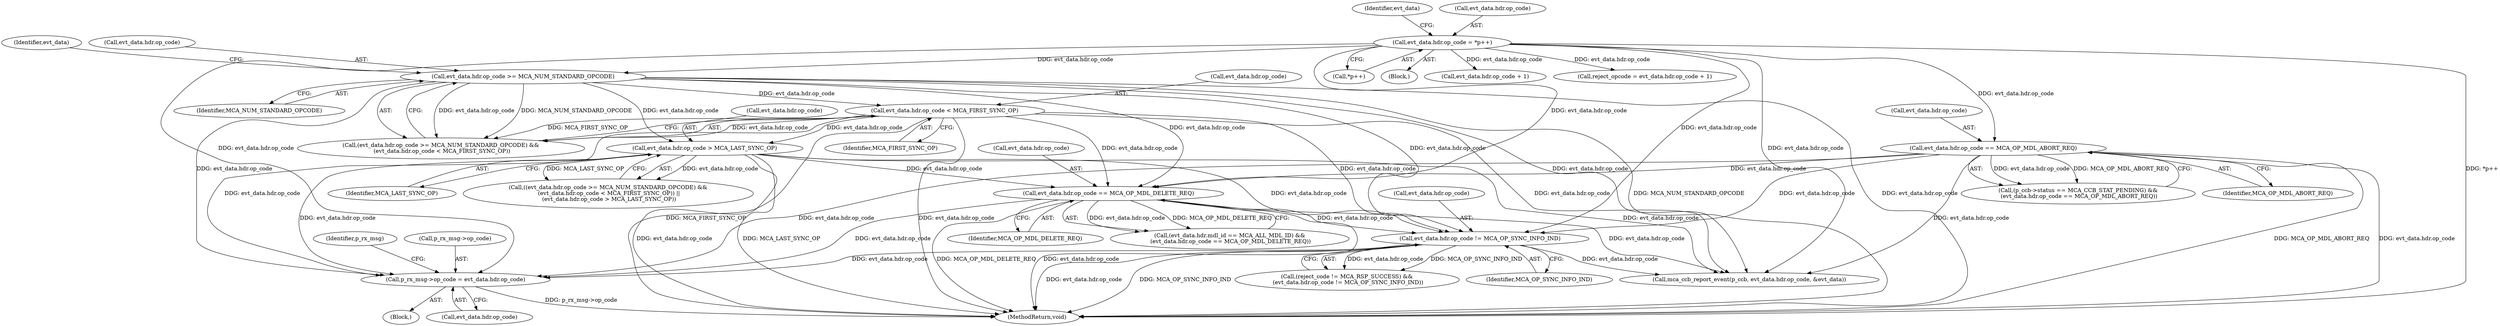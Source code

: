 digraph "0_Android_5216e6120160b28d76e9ee4dff9995e772647511@pointer" {
"1000696" [label="(Call,p_rx_msg->op_code = evt_data.hdr.op_code)"];
"1000213" [label="(Call,evt_data.hdr.op_code == MCA_OP_MDL_ABORT_REQ)"];
"1000165" [label="(Call,evt_data.hdr.op_code = *p++)"];
"1000365" [label="(Call,evt_data.hdr.op_code > MCA_LAST_SYNC_OP)"];
"1000351" [label="(Call,evt_data.hdr.op_code >= MCA_NUM_STANDARD_OPCODE)"];
"1000358" [label="(Call,evt_data.hdr.op_code < MCA_FIRST_SYNC_OP)"];
"1000418" [label="(Call,evt_data.hdr.op_code == MCA_OP_MDL_DELETE_REQ)"];
"1000572" [label="(Call,evt_data.hdr.op_code != MCA_OP_SYNC_INFO_IND)"];
"1000361" [label="(Identifier,evt_data)"];
"1000695" [label="(Block,)"];
"1000351" [label="(Call,evt_data.hdr.op_code >= MCA_NUM_STANDARD_OPCODE)"];
"1000697" [label="(Call,p_rx_msg->op_code)"];
"1000700" [label="(Call,evt_data.hdr.op_code)"];
"1000419" [label="(Call,evt_data.hdr.op_code)"];
"1000214" [label="(Call,evt_data.hdr.op_code)"];
"1000171" [label="(Call,*p++)"];
"1000365" [label="(Call,evt_data.hdr.op_code > MCA_LAST_SYNC_OP)"];
"1000572" [label="(Call,evt_data.hdr.op_code != MCA_OP_SYNC_INFO_IND)"];
"1000741" [label="(MethodReturn,void)"];
"1000213" [label="(Call,evt_data.hdr.op_code == MCA_OP_MDL_ABORT_REQ)"];
"1000219" [label="(Identifier,MCA_OP_MDL_ABORT_REQ)"];
"1000349" [label="(Call,((evt_data.hdr.op_code >= MCA_NUM_STANDARD_OPCODE) &&\n (evt_data.hdr.op_code < MCA_FIRST_SYNC_OP)) ||\n (evt_data.hdr.op_code > MCA_LAST_SYNC_OP))"];
"1000165" [label="(Call,evt_data.hdr.op_code = *p++)"];
"1000696" [label="(Call,p_rx_msg->op_code = evt_data.hdr.op_code)"];
"1000364" [label="(Identifier,MCA_FIRST_SYNC_OP)"];
"1000177" [label="(Identifier,evt_data)"];
"1000410" [label="(Call,(evt_data.hdr.mdl_id == MCA_ALL_MDL_ID) &&\n (evt_data.hdr.op_code == MCA_OP_MDL_DELETE_REQ))"];
"1000578" [label="(Identifier,MCA_OP_SYNC_INFO_IND)"];
"1000358" [label="(Call,evt_data.hdr.op_code < MCA_FIRST_SYNC_OP)"];
"1000424" [label="(Identifier,MCA_OP_MDL_DELETE_REQ)"];
"1000371" [label="(Identifier,MCA_LAST_SYNC_OP)"];
"1000418" [label="(Call,evt_data.hdr.op_code == MCA_OP_MDL_DELETE_REQ)"];
"1000115" [label="(Block,)"];
"1000350" [label="(Call,(evt_data.hdr.op_code >= MCA_NUM_STANDARD_OPCODE) &&\n (evt_data.hdr.op_code < MCA_FIRST_SYNC_OP))"];
"1000166" [label="(Call,evt_data.hdr.op_code)"];
"1000359" [label="(Call,evt_data.hdr.op_code)"];
"1000183" [label="(Call,evt_data.hdr.op_code + 1)"];
"1000352" [label="(Call,evt_data.hdr.op_code)"];
"1000707" [label="(Identifier,p_rx_msg)"];
"1000357" [label="(Identifier,MCA_NUM_STANDARD_OPCODE)"];
"1000568" [label="(Call,(reject_code != MCA_RSP_SUCCESS) &&\n (evt_data.hdr.op_code != MCA_OP_SYNC_INFO_IND))"];
"1000366" [label="(Call,evt_data.hdr.op_code)"];
"1000729" [label="(Call,mca_ccb_report_event(p_ccb, evt_data.hdr.op_code, &evt_data))"];
"1000573" [label="(Call,evt_data.hdr.op_code)"];
"1000181" [label="(Call,reject_opcode = evt_data.hdr.op_code + 1)"];
"1000207" [label="(Call,(p_ccb->status == MCA_CCB_STAT_PENDING) &&\n (evt_data.hdr.op_code == MCA_OP_MDL_ABORT_REQ))"];
"1000696" -> "1000695"  [label="AST: "];
"1000696" -> "1000700"  [label="CFG: "];
"1000697" -> "1000696"  [label="AST: "];
"1000700" -> "1000696"  [label="AST: "];
"1000707" -> "1000696"  [label="CFG: "];
"1000696" -> "1000741"  [label="DDG: p_rx_msg->op_code"];
"1000213" -> "1000696"  [label="DDG: evt_data.hdr.op_code"];
"1000365" -> "1000696"  [label="DDG: evt_data.hdr.op_code"];
"1000351" -> "1000696"  [label="DDG: evt_data.hdr.op_code"];
"1000418" -> "1000696"  [label="DDG: evt_data.hdr.op_code"];
"1000572" -> "1000696"  [label="DDG: evt_data.hdr.op_code"];
"1000358" -> "1000696"  [label="DDG: evt_data.hdr.op_code"];
"1000165" -> "1000696"  [label="DDG: evt_data.hdr.op_code"];
"1000213" -> "1000207"  [label="AST: "];
"1000213" -> "1000219"  [label="CFG: "];
"1000214" -> "1000213"  [label="AST: "];
"1000219" -> "1000213"  [label="AST: "];
"1000207" -> "1000213"  [label="CFG: "];
"1000213" -> "1000741"  [label="DDG: MCA_OP_MDL_ABORT_REQ"];
"1000213" -> "1000741"  [label="DDG: evt_data.hdr.op_code"];
"1000213" -> "1000207"  [label="DDG: evt_data.hdr.op_code"];
"1000213" -> "1000207"  [label="DDG: MCA_OP_MDL_ABORT_REQ"];
"1000165" -> "1000213"  [label="DDG: evt_data.hdr.op_code"];
"1000213" -> "1000418"  [label="DDG: evt_data.hdr.op_code"];
"1000213" -> "1000572"  [label="DDG: evt_data.hdr.op_code"];
"1000213" -> "1000729"  [label="DDG: evt_data.hdr.op_code"];
"1000165" -> "1000115"  [label="AST: "];
"1000165" -> "1000171"  [label="CFG: "];
"1000166" -> "1000165"  [label="AST: "];
"1000171" -> "1000165"  [label="AST: "];
"1000177" -> "1000165"  [label="CFG: "];
"1000165" -> "1000741"  [label="DDG: *p++"];
"1000165" -> "1000181"  [label="DDG: evt_data.hdr.op_code"];
"1000165" -> "1000183"  [label="DDG: evt_data.hdr.op_code"];
"1000165" -> "1000351"  [label="DDG: evt_data.hdr.op_code"];
"1000165" -> "1000418"  [label="DDG: evt_data.hdr.op_code"];
"1000165" -> "1000572"  [label="DDG: evt_data.hdr.op_code"];
"1000165" -> "1000729"  [label="DDG: evt_data.hdr.op_code"];
"1000365" -> "1000349"  [label="AST: "];
"1000365" -> "1000371"  [label="CFG: "];
"1000366" -> "1000365"  [label="AST: "];
"1000371" -> "1000365"  [label="AST: "];
"1000349" -> "1000365"  [label="CFG: "];
"1000365" -> "1000741"  [label="DDG: evt_data.hdr.op_code"];
"1000365" -> "1000741"  [label="DDG: MCA_LAST_SYNC_OP"];
"1000365" -> "1000349"  [label="DDG: evt_data.hdr.op_code"];
"1000365" -> "1000349"  [label="DDG: MCA_LAST_SYNC_OP"];
"1000351" -> "1000365"  [label="DDG: evt_data.hdr.op_code"];
"1000358" -> "1000365"  [label="DDG: evt_data.hdr.op_code"];
"1000365" -> "1000418"  [label="DDG: evt_data.hdr.op_code"];
"1000365" -> "1000572"  [label="DDG: evt_data.hdr.op_code"];
"1000365" -> "1000729"  [label="DDG: evt_data.hdr.op_code"];
"1000351" -> "1000350"  [label="AST: "];
"1000351" -> "1000357"  [label="CFG: "];
"1000352" -> "1000351"  [label="AST: "];
"1000357" -> "1000351"  [label="AST: "];
"1000361" -> "1000351"  [label="CFG: "];
"1000350" -> "1000351"  [label="CFG: "];
"1000351" -> "1000741"  [label="DDG: MCA_NUM_STANDARD_OPCODE"];
"1000351" -> "1000741"  [label="DDG: evt_data.hdr.op_code"];
"1000351" -> "1000350"  [label="DDG: evt_data.hdr.op_code"];
"1000351" -> "1000350"  [label="DDG: MCA_NUM_STANDARD_OPCODE"];
"1000351" -> "1000358"  [label="DDG: evt_data.hdr.op_code"];
"1000351" -> "1000418"  [label="DDG: evt_data.hdr.op_code"];
"1000351" -> "1000572"  [label="DDG: evt_data.hdr.op_code"];
"1000351" -> "1000729"  [label="DDG: evt_data.hdr.op_code"];
"1000358" -> "1000350"  [label="AST: "];
"1000358" -> "1000364"  [label="CFG: "];
"1000359" -> "1000358"  [label="AST: "];
"1000364" -> "1000358"  [label="AST: "];
"1000350" -> "1000358"  [label="CFG: "];
"1000358" -> "1000741"  [label="DDG: MCA_FIRST_SYNC_OP"];
"1000358" -> "1000741"  [label="DDG: evt_data.hdr.op_code"];
"1000358" -> "1000350"  [label="DDG: evt_data.hdr.op_code"];
"1000358" -> "1000350"  [label="DDG: MCA_FIRST_SYNC_OP"];
"1000358" -> "1000418"  [label="DDG: evt_data.hdr.op_code"];
"1000358" -> "1000572"  [label="DDG: evt_data.hdr.op_code"];
"1000358" -> "1000729"  [label="DDG: evt_data.hdr.op_code"];
"1000418" -> "1000410"  [label="AST: "];
"1000418" -> "1000424"  [label="CFG: "];
"1000419" -> "1000418"  [label="AST: "];
"1000424" -> "1000418"  [label="AST: "];
"1000410" -> "1000418"  [label="CFG: "];
"1000418" -> "1000741"  [label="DDG: MCA_OP_MDL_DELETE_REQ"];
"1000418" -> "1000741"  [label="DDG: evt_data.hdr.op_code"];
"1000418" -> "1000410"  [label="DDG: evt_data.hdr.op_code"];
"1000418" -> "1000410"  [label="DDG: MCA_OP_MDL_DELETE_REQ"];
"1000418" -> "1000572"  [label="DDG: evt_data.hdr.op_code"];
"1000418" -> "1000729"  [label="DDG: evt_data.hdr.op_code"];
"1000572" -> "1000568"  [label="AST: "];
"1000572" -> "1000578"  [label="CFG: "];
"1000573" -> "1000572"  [label="AST: "];
"1000578" -> "1000572"  [label="AST: "];
"1000568" -> "1000572"  [label="CFG: "];
"1000572" -> "1000741"  [label="DDG: MCA_OP_SYNC_INFO_IND"];
"1000572" -> "1000741"  [label="DDG: evt_data.hdr.op_code"];
"1000572" -> "1000568"  [label="DDG: evt_data.hdr.op_code"];
"1000572" -> "1000568"  [label="DDG: MCA_OP_SYNC_INFO_IND"];
"1000572" -> "1000729"  [label="DDG: evt_data.hdr.op_code"];
}
